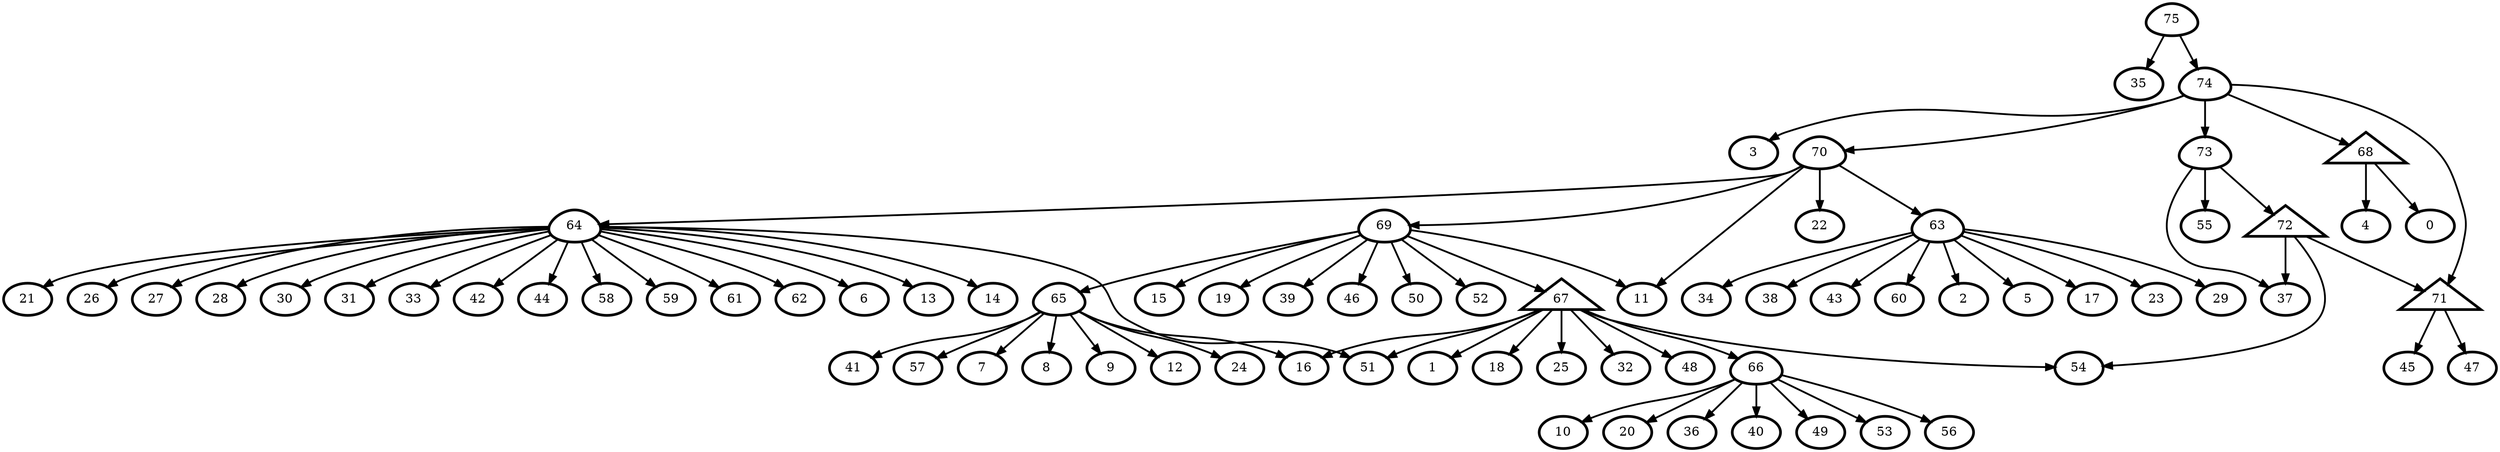 digraph G {
    0 [penwidth=3,label="0"]
    1 [penwidth=3,label="1"]
    2 [penwidth=3,label="2"]
    3 [penwidth=3,label="3"]
    4 [penwidth=3,label="4"]
    5 [penwidth=3,label="5"]
    6 [penwidth=3,label="6"]
    7 [penwidth=3,label="7"]
    8 [penwidth=3,label="8"]
    9 [penwidth=3,label="9"]
    10 [penwidth=3,label="10"]
    11 [penwidth=3,label="11"]
    12 [penwidth=3,label="12"]
    13 [penwidth=3,label="13"]
    14 [penwidth=3,label="14"]
    15 [penwidth=3,label="15"]
    16 [penwidth=3,label="16"]
    17 [penwidth=3,label="17"]
    18 [penwidth=3,label="18"]
    19 [penwidth=3,label="19"]
    20 [penwidth=3,label="20"]
    21 [penwidth=3,label="21"]
    22 [penwidth=3,label="22"]
    23 [penwidth=3,label="23"]
    24 [penwidth=3,label="24"]
    25 [penwidth=3,label="25"]
    26 [penwidth=3,label="26"]
    27 [penwidth=3,label="27"]
    28 [penwidth=3,label="28"]
    29 [penwidth=3,label="29"]
    30 [penwidth=3,label="30"]
    31 [penwidth=3,label="31"]
    32 [penwidth=3,label="32"]
    33 [penwidth=3,label="33"]
    34 [penwidth=3,label="34"]
    35 [penwidth=3,label="35"]
    36 [penwidth=3,label="36"]
    37 [penwidth=3,label="37"]
    38 [penwidth=3,label="38"]
    39 [penwidth=3,label="39"]
    40 [penwidth=3,label="40"]
    41 [penwidth=3,label="41"]
    42 [penwidth=3,label="42"]
    43 [penwidth=3,label="43"]
    44 [penwidth=3,label="44"]
    45 [penwidth=3,label="45"]
    46 [penwidth=3,label="46"]
    47 [penwidth=3,label="47"]
    48 [penwidth=3,label="48"]
    49 [penwidth=3,label="49"]
    50 [penwidth=3,label="50"]
    51 [penwidth=3,label="51"]
    52 [penwidth=3,label="52"]
    53 [penwidth=3,label="53"]
    54 [penwidth=3,label="54"]
    55 [penwidth=3,label="55"]
    56 [penwidth=3,label="56"]
    57 [penwidth=3,label="57"]
    58 [penwidth=3,label="58"]
    59 [penwidth=3,label="59"]
    60 [penwidth=3,label="60"]
    61 [penwidth=3,label="61"]
    62 [penwidth=3,label="62"]
    63 [penwidth=3,label="63",shape = "egg"]
    64 [penwidth=3,label="64",shape = "egg"]
    65 [penwidth=3,label="65",shape = "egg"]
    66 [penwidth=3,label="66",shape = "egg"]
    67 [penwidth=3,label="69",shape = "egg"]
    68 [penwidth=3,label="70",shape = "egg"]
    69 [penwidth=3,label="73",shape = "egg"]
    70 [penwidth=3,label="74",shape = "egg"]
    71 [penwidth=3,label="67",shape = "triangle"]
    72 [penwidth=3,label="68",shape = "triangle"]
    73 [penwidth=3,label="71",shape = "triangle"]
    74 [penwidth=3,label="72",shape = "triangle"]
    75 [penwidth=3,label="75",shape = "egg"]

    63 -> 29 [penwidth=2]
    63 -> 43 [penwidth=2]
    63 -> 60 [penwidth=2]
    63 -> 5 [penwidth=2]
    63 -> 17 [penwidth=2]
    63 -> 2 [penwidth=2]
    63 -> 23 [penwidth=2]
    63 -> 34 [penwidth=2]
    63 -> 38 [penwidth=2]
    64 -> 31 [penwidth=2]
    64 -> 33 [penwidth=2]
    64 -> 42 [penwidth=2]
    64 -> 14 [penwidth=2]
    64 -> 21 [penwidth=2]
    64 -> 26 [penwidth=2]
    64 -> 13 [penwidth=2]
    64 -> 27 [penwidth=2]
    64 -> 30 [penwidth=2]
    64 -> 59 [penwidth=2]
    64 -> 62 [penwidth=2]
    64 -> 28 [penwidth=2]
    64 -> 44 [penwidth=2]
    64 -> 51 [penwidth=2]
    64 -> 6 [penwidth=2]
    64 -> 58 [penwidth=2]
    64 -> 61 [penwidth=2]
    65 -> 16 [penwidth=2]
    65 -> 8 [penwidth=2]
    65 -> 24 [penwidth=2]
    65 -> 57 [penwidth=2]
    65 -> 12 [penwidth=2]
    65 -> 41 [penwidth=2]
    65 -> 9 [penwidth=2]
    65 -> 7 [penwidth=2]
    66 -> 20 [penwidth=2]
    66 -> 56 [penwidth=2]
    66 -> 53 [penwidth=2]
    66 -> 49 [penwidth=2]
    66 -> 36 [penwidth=2]
    66 -> 10 [penwidth=2]
    66 -> 40 [penwidth=2]
    71 -> 66 [penwidth=2]
    71 -> 18 [penwidth=2]
    71 -> 25 [penwidth=2]
    71 -> 51 [penwidth=2]
    71 -> 1 [penwidth=2]
    71 -> 16 [penwidth=2]
    71 -> 54 [penwidth=2]
    71 -> 32 [penwidth=2]
    71 -> 48 [penwidth=2]
    72 -> 0 [penwidth=2]
    72 -> 4 [penwidth=2]
    67 -> 52 [penwidth=2]
    67 -> 19 [penwidth=2]
    67 -> 71 [penwidth=2]
    67 -> 11 [penwidth=2]
    67 -> 15 [penwidth=2]
    67 -> 50 [penwidth=2]
    67 -> 46 [penwidth=2]
    67 -> 39 [penwidth=2]
    67 -> 65 [penwidth=2]
    68 -> 64 [penwidth=2]
    68 -> 11 [penwidth=2]
    68 -> 22 [penwidth=2]
    68 -> 63 [penwidth=2]
    68 -> 67 [penwidth=2]
    73 -> 47 [penwidth=2]
    73 -> 45 [penwidth=2]
    74 -> 54 [penwidth=2]
    74 -> 73 [penwidth=2]
    74 -> 37 [penwidth=2]
    69 -> 55 [penwidth=2]
    69 -> 74 [penwidth=2]
    69 -> 37 [penwidth=2]
    70 -> 73 [penwidth=2]
    70 -> 69 [penwidth=2]
    70 -> 72 [penwidth=2]
    70 -> 68 [penwidth=2]
    70 -> 3 [penwidth=2]
    75 -> 35 [penwidth=2]
    75 -> 70 [penwidth=2]
}